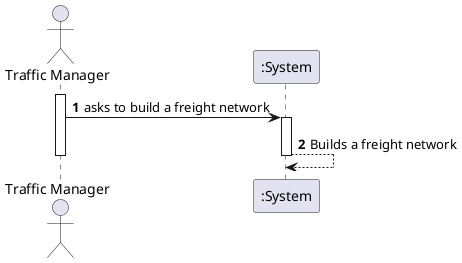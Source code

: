 @startuml
'https://plantuml.com/sequence-diagram

autonumber

actor "Traffic Manager" as TM

activate TM
TM -> ":System" : asks to build a freight network

activate ":System"
":System" --> ":System" : Builds a freight network
deactivate ":System"

deactivate TM

@enduml